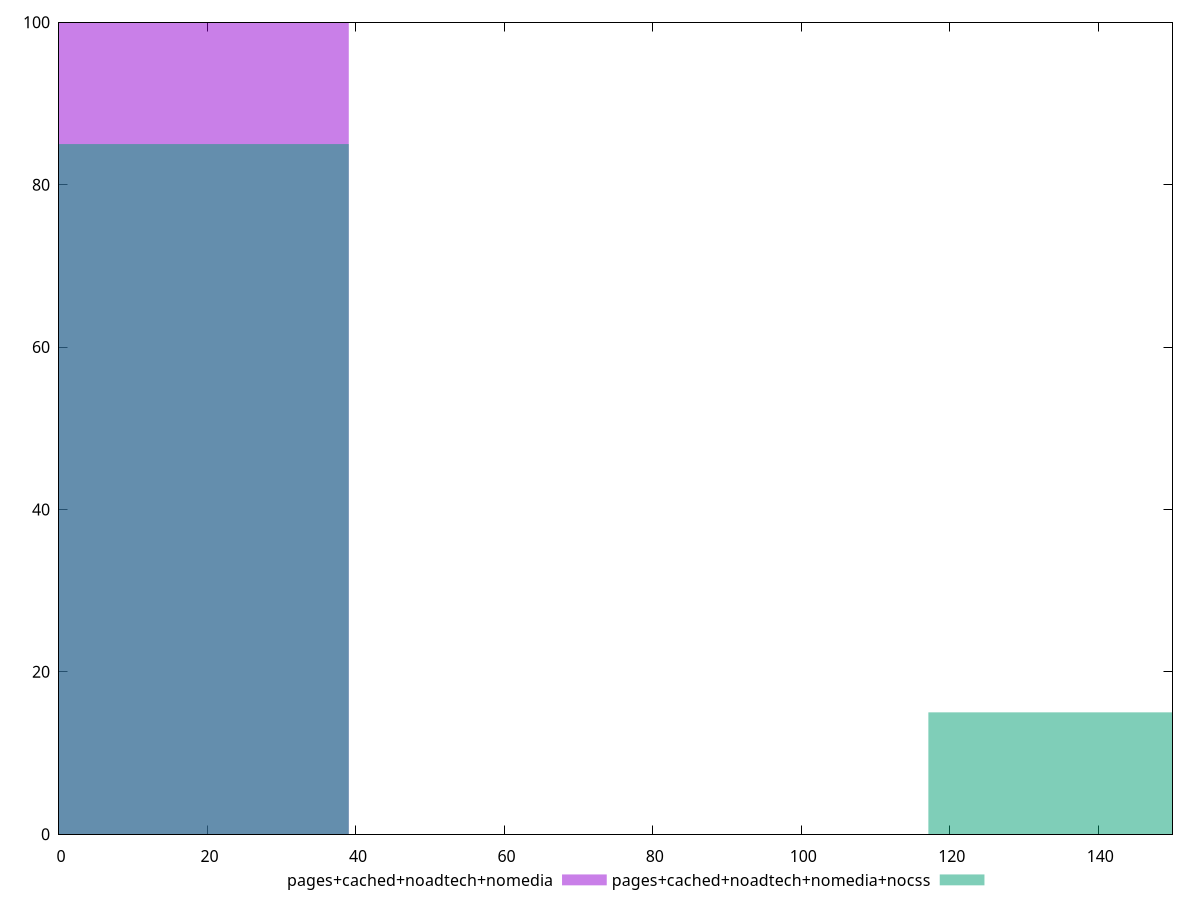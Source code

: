 reset

$pagesCachedNoadtechNomedia <<EOF
0 100
EOF

$pagesCachedNoadtechNomediaNocss <<EOF
0 85
156.14949885347139 15
EOF

set key outside below
set boxwidth 78.07474942673569
set xrange [0:150]
set yrange [0:100]
set trange [0:100]
set style fill transparent solid 0.5 noborder
set terminal svg size 640, 500 enhanced background rgb 'white'
set output "report_00019_2021-02-10T18-14-37.922Z//unminified-javascript/comparison/histogram/3_vs_4.svg"

plot $pagesCachedNoadtechNomedia title "pages+cached+noadtech+nomedia" with boxes, \
     $pagesCachedNoadtechNomediaNocss title "pages+cached+noadtech+nomedia+nocss" with boxes

reset
